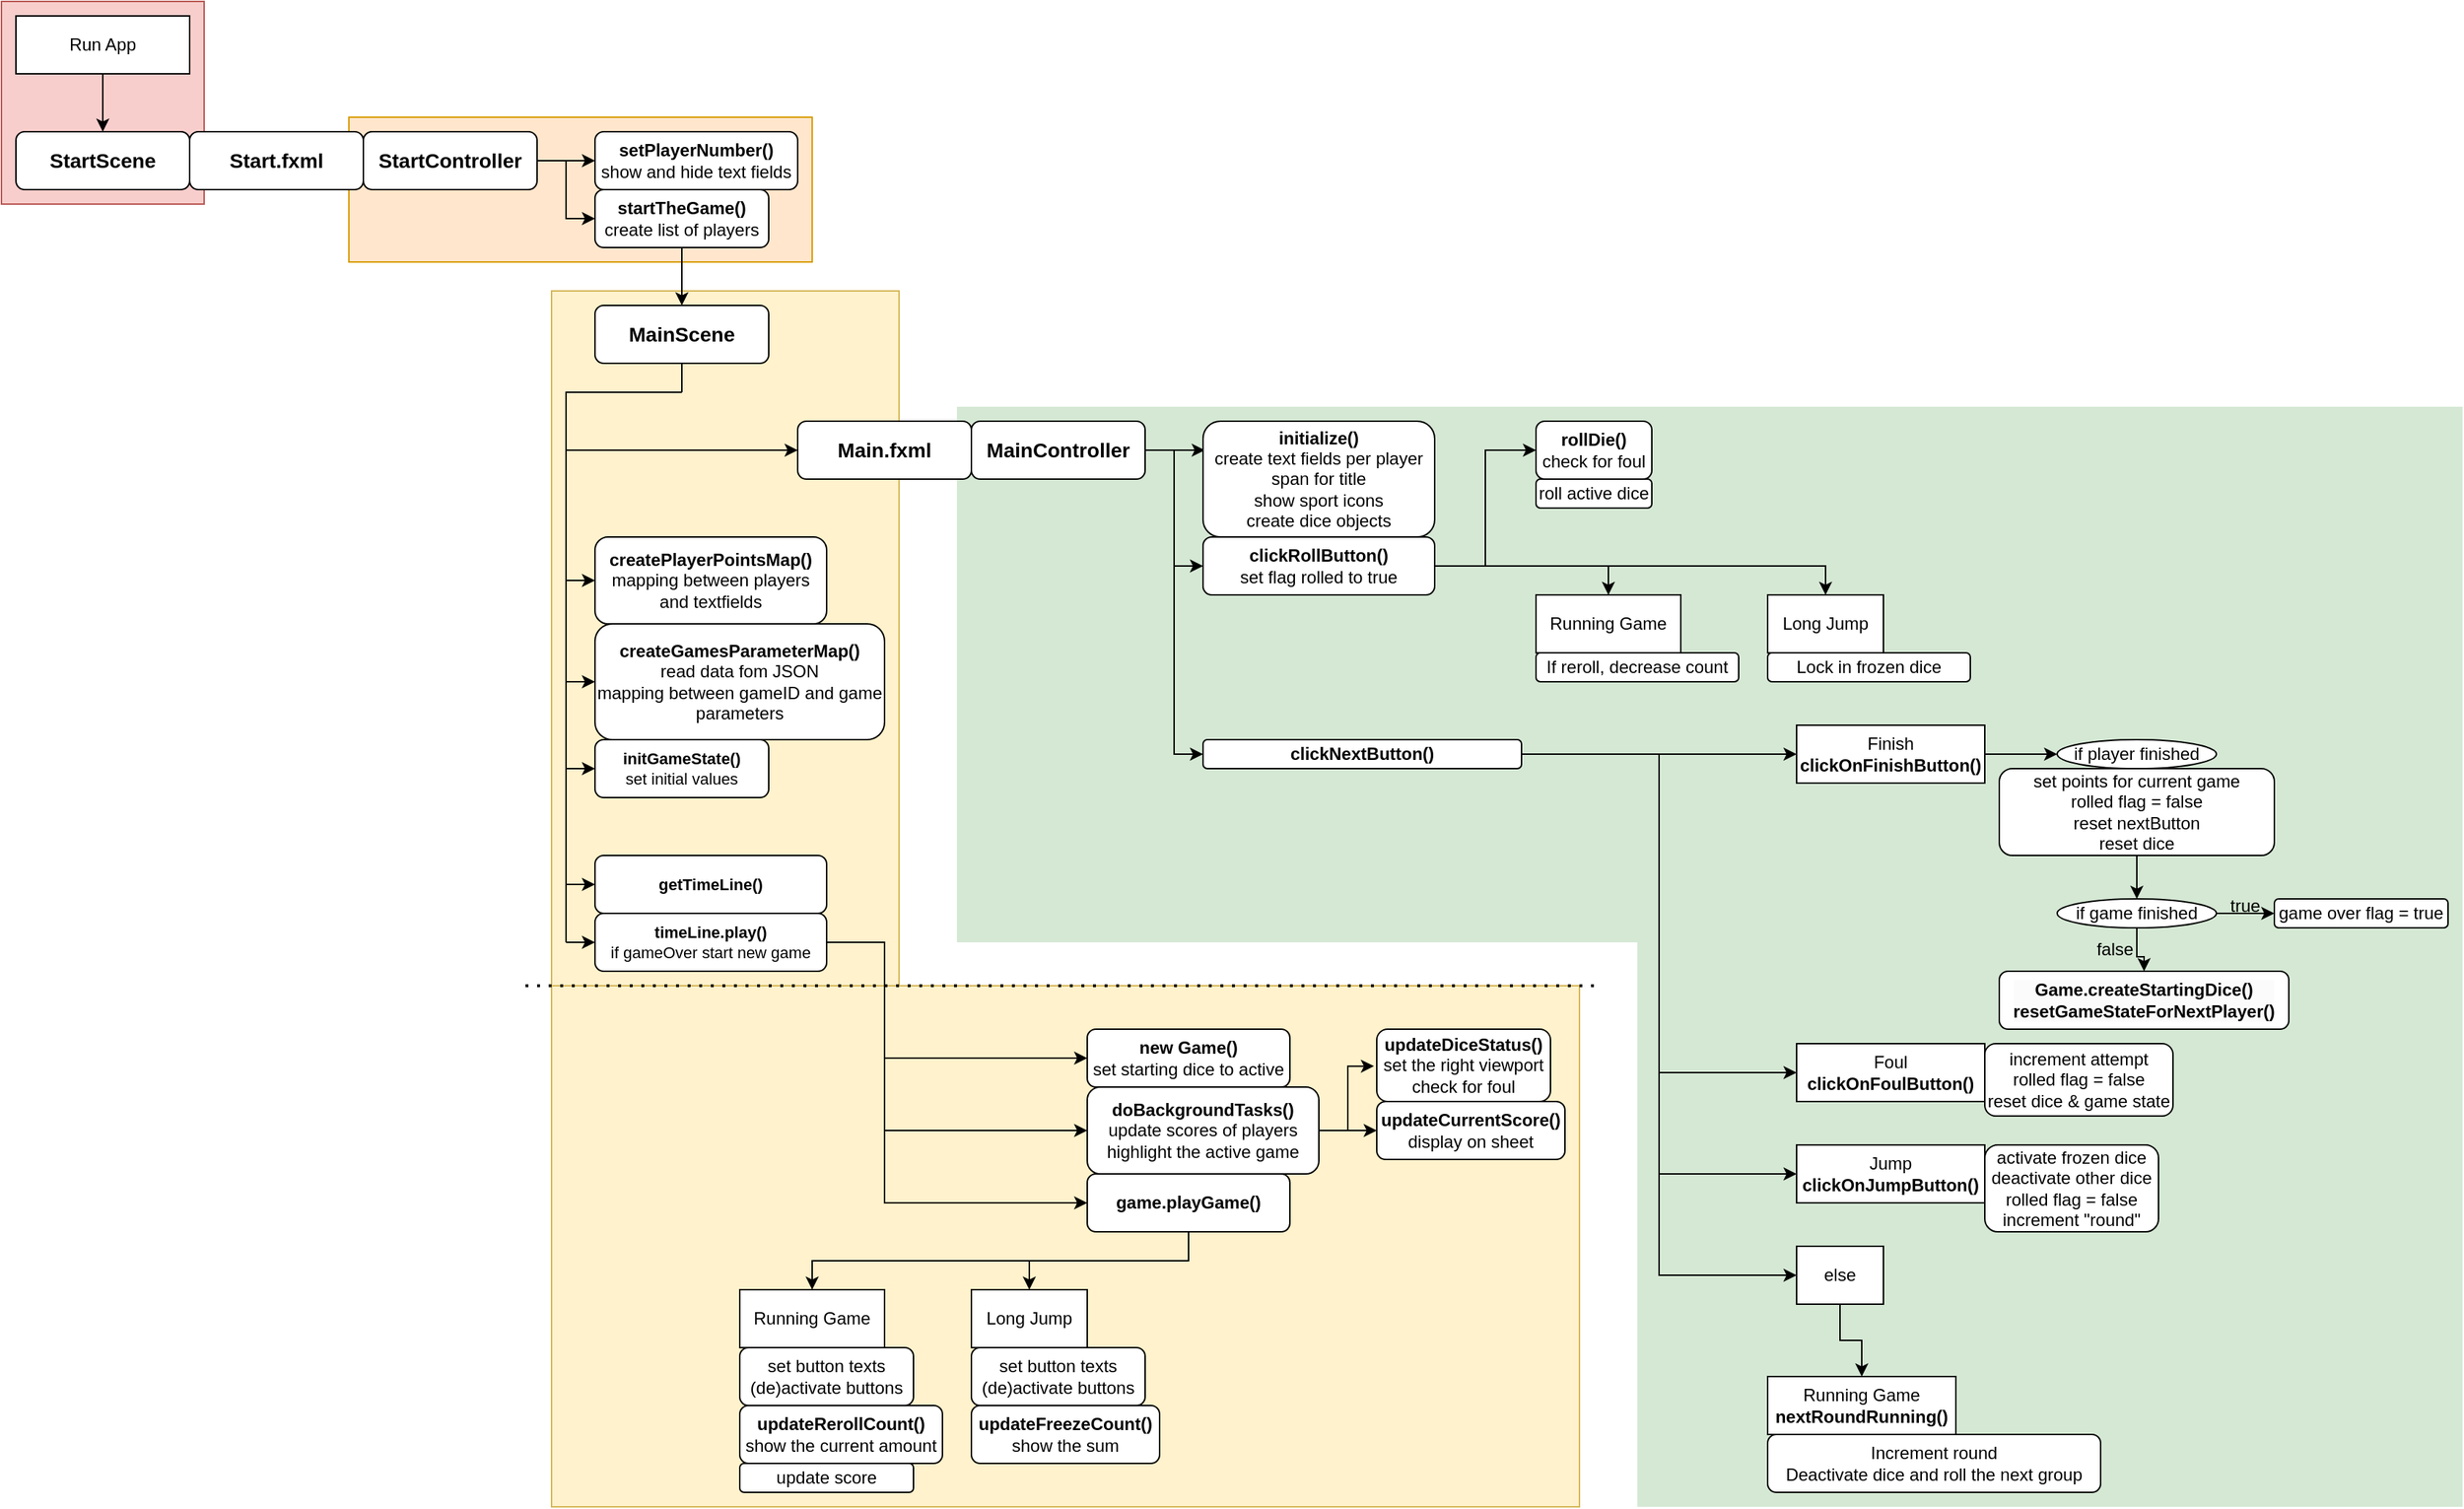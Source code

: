 <mxfile version="26.1.1">
  <diagram name="Seite-1" id="6Vc0wBuFbJIlMPBw90Qt">
    <mxGraphModel dx="531" dy="1482" grid="1" gridSize="10" guides="1" tooltips="1" connect="1" arrows="1" fold="1" page="1" pageScale="1" pageWidth="827" pageHeight="1169" math="0" shadow="0">
      <root>
        <mxCell id="0" />
        <mxCell id="1" parent="0" />
        <mxCell id="GKB8aEZ42a6z1bWmPTmd-64" value="" style="rounded=0;whiteSpace=wrap;html=1;strokeColor=none;fillColor=#d5e8d4;" vertex="1" parent="1">
          <mxGeometry x="1160" y="620" width="570" height="410" as="geometry" />
        </mxCell>
        <mxCell id="GKB8aEZ42a6z1bWmPTmd-26" value="" style="whiteSpace=wrap;html=1;strokeColor=#d6b656;fillColor=#fff2cc;" vertex="1" parent="1">
          <mxGeometry x="410" y="670" width="710" height="360" as="geometry" />
        </mxCell>
        <mxCell id="GKB8aEZ42a6z1bWmPTmd-24" value="" style="rounded=0;whiteSpace=wrap;html=1;strokeColor=none;fillColor=#d5e8d4;" vertex="1" parent="1">
          <mxGeometry x="690" y="270" width="1040" height="370" as="geometry" />
        </mxCell>
        <mxCell id="GKB8aEZ42a6z1bWmPTmd-23" value="" style="rounded=0;whiteSpace=wrap;html=1;strokeColor=#d79b00;fillColor=#ffe6cc;" vertex="1" parent="1">
          <mxGeometry x="270" y="70" width="320" height="100" as="geometry" />
        </mxCell>
        <mxCell id="GKB8aEZ42a6z1bWmPTmd-22" value="" style="whiteSpace=wrap;html=1;strokeColor=#d6b656;fillColor=#fff2cc;" vertex="1" parent="1">
          <mxGeometry x="410" y="190" width="240" height="480" as="geometry" />
        </mxCell>
        <mxCell id="GKB8aEZ42a6z1bWmPTmd-21" value="" style="whiteSpace=wrap;html=1;aspect=fixed;strokeColor=#b85450;fillColor=#f8cecc;" vertex="1" parent="1">
          <mxGeometry x="30" y="-10" width="140" height="140" as="geometry" />
        </mxCell>
        <mxCell id="WrUHhJQltbGNESHBkqDn-20" style="edgeStyle=orthogonalEdgeStyle;rounded=0;orthogonalLoop=1;jettySize=auto;html=1;exitX=0.5;exitY=1;exitDx=0;exitDy=0;entryX=0.5;entryY=0;entryDx=0;entryDy=0;" parent="1" source="WrUHhJQltbGNESHBkqDn-2" target="WrUHhJQltbGNESHBkqDn-3" edge="1">
          <mxGeometry relative="1" as="geometry" />
        </mxCell>
        <mxCell id="WrUHhJQltbGNESHBkqDn-2" value="Run App" style="rounded=0;whiteSpace=wrap;html=1;" parent="1" vertex="1">
          <mxGeometry x="40" width="120" height="40" as="geometry" />
        </mxCell>
        <mxCell id="WrUHhJQltbGNESHBkqDn-3" value="&lt;h3&gt;StartScene&lt;/h3&gt;" style="rounded=1;whiteSpace=wrap;html=1;" parent="1" vertex="1">
          <mxGeometry x="40" y="80" width="120" height="40" as="geometry" />
        </mxCell>
        <mxCell id="WrUHhJQltbGNESHBkqDn-4" value="&lt;h3&gt;Start.fxml&lt;/h3&gt;" style="rounded=1;whiteSpace=wrap;html=1;" parent="1" vertex="1">
          <mxGeometry x="160" y="80" width="120" height="40" as="geometry" />
        </mxCell>
        <mxCell id="WrUHhJQltbGNESHBkqDn-51" style="edgeStyle=orthogonalEdgeStyle;rounded=0;orthogonalLoop=1;jettySize=auto;html=1;exitX=1;exitY=0.5;exitDx=0;exitDy=0;entryX=0;entryY=0.5;entryDx=0;entryDy=0;" parent="1" source="WrUHhJQltbGNESHBkqDn-12" target="WrUHhJQltbGNESHBkqDn-17" edge="1">
          <mxGeometry relative="1" as="geometry" />
        </mxCell>
        <mxCell id="WrUHhJQltbGNESHBkqDn-52" style="edgeStyle=orthogonalEdgeStyle;rounded=0;orthogonalLoop=1;jettySize=auto;html=1;exitX=1;exitY=0.5;exitDx=0;exitDy=0;entryX=0;entryY=0.5;entryDx=0;entryDy=0;" parent="1" source="WrUHhJQltbGNESHBkqDn-12" target="WrUHhJQltbGNESHBkqDn-16" edge="1">
          <mxGeometry relative="1" as="geometry" />
        </mxCell>
        <mxCell id="WrUHhJQltbGNESHBkqDn-12" value="&lt;h3&gt;StartController&lt;/h3&gt;" style="rounded=1;whiteSpace=wrap;html=1;" parent="1" vertex="1">
          <mxGeometry x="280" y="80" width="120" height="40" as="geometry" />
        </mxCell>
        <mxCell id="WrUHhJQltbGNESHBkqDn-21" style="edgeStyle=orthogonalEdgeStyle;rounded=0;orthogonalLoop=1;jettySize=auto;html=1;exitX=0.5;exitY=1;exitDx=0;exitDy=0;entryX=0.5;entryY=0;entryDx=0;entryDy=0;" parent="1" source="WrUHhJQltbGNESHBkqDn-16" target="WrUHhJQltbGNESHBkqDn-18" edge="1">
          <mxGeometry relative="1" as="geometry" />
        </mxCell>
        <mxCell id="WrUHhJQltbGNESHBkqDn-16" value="&lt;b&gt;startTheGame()&lt;/b&gt;&lt;div&gt;create list of players&lt;/div&gt;" style="rounded=1;whiteSpace=wrap;html=1;" parent="1" vertex="1">
          <mxGeometry x="440" y="120" width="120" height="40" as="geometry" />
        </mxCell>
        <mxCell id="WrUHhJQltbGNESHBkqDn-17" value="&lt;b&gt;setPlayerNumber()&lt;/b&gt;&lt;div&gt;show and hide text fields&lt;/div&gt;" style="rounded=1;whiteSpace=wrap;html=1;" parent="1" vertex="1">
          <mxGeometry x="440" y="80" width="140" height="40" as="geometry" />
        </mxCell>
        <mxCell id="WrUHhJQltbGNESHBkqDn-18" value="&lt;h3&gt;MainScene&lt;/h3&gt;" style="rounded=1;whiteSpace=wrap;html=1;" parent="1" vertex="1">
          <mxGeometry x="440" y="200" width="120" height="40" as="geometry" />
        </mxCell>
        <mxCell id="WrUHhJQltbGNESHBkqDn-23" value="&lt;h3&gt;Main.fxml&lt;/h3&gt;" style="rounded=1;whiteSpace=wrap;html=1;" parent="1" vertex="1">
          <mxGeometry x="580" y="280" width="120" height="40" as="geometry" />
        </mxCell>
        <mxCell id="WrUHhJQltbGNESHBkqDn-44" style="edgeStyle=orthogonalEdgeStyle;rounded=0;orthogonalLoop=1;jettySize=auto;html=1;exitX=1;exitY=0.5;exitDx=0;exitDy=0;" parent="1" source="WrUHhJQltbGNESHBkqDn-27" edge="1">
          <mxGeometry relative="1" as="geometry">
            <mxPoint x="861.2" y="300.034" as="targetPoint" />
          </mxGeometry>
        </mxCell>
        <mxCell id="WrUHhJQltbGNESHBkqDn-47" style="edgeStyle=orthogonalEdgeStyle;rounded=0;orthogonalLoop=1;jettySize=auto;html=1;exitX=1;exitY=0.5;exitDx=0;exitDy=0;entryX=0;entryY=0.5;entryDx=0;entryDy=0;" parent="1" source="WrUHhJQltbGNESHBkqDn-27" target="WrUHhJQltbGNESHBkqDn-46" edge="1">
          <mxGeometry relative="1" as="geometry" />
        </mxCell>
        <mxCell id="GKB8aEZ42a6z1bWmPTmd-2" style="edgeStyle=orthogonalEdgeStyle;rounded=0;orthogonalLoop=1;jettySize=auto;html=1;entryX=0;entryY=0.5;entryDx=0;entryDy=0;" edge="1" parent="1" source="WrUHhJQltbGNESHBkqDn-27" target="GKB8aEZ42a6z1bWmPTmd-1">
          <mxGeometry relative="1" as="geometry" />
        </mxCell>
        <mxCell id="WrUHhJQltbGNESHBkqDn-27" value="&lt;h3&gt;MainController&lt;/h3&gt;" style="rounded=1;whiteSpace=wrap;html=1;" parent="1" vertex="1">
          <mxGeometry x="700" y="280" width="120" height="40" as="geometry" />
        </mxCell>
        <mxCell id="WrUHhJQltbGNESHBkqDn-28" value="&lt;font style=&quot;font-size: 12px;&quot;&gt;createPlayerPointsMap()&lt;/font&gt;&lt;div&gt;&lt;span style=&quot;font-weight: normal;&quot;&gt;&lt;font style=&quot;font-size: 12px;&quot;&gt;mapping between players and textfields&lt;/font&gt;&lt;/span&gt;&lt;/div&gt;" style="rounded=1;whiteSpace=wrap;html=1;fontSize=11;fontStyle=1" parent="1" vertex="1">
          <mxGeometry x="440" y="360" width="160" height="60" as="geometry" />
        </mxCell>
        <mxCell id="WrUHhJQltbGNESHBkqDn-29" value="createGamesParameterMap()&lt;div&gt;&lt;span style=&quot;font-weight: normal;&quot;&gt;read data fom JSON&lt;/span&gt;&lt;/div&gt;&lt;div&gt;&lt;span style=&quot;font-weight: normal;&quot;&gt;mapping between gameID and game parameters&lt;/span&gt;&lt;/div&gt;" style="rounded=1;whiteSpace=wrap;html=1;fontSize=12;fontStyle=1" parent="1" vertex="1">
          <mxGeometry x="440" y="420" width="200" height="80" as="geometry" />
        </mxCell>
        <mxCell id="WrUHhJQltbGNESHBkqDn-30" value="initGameState()&lt;div&gt;&lt;span style=&quot;font-weight: normal;&quot;&gt;set initial values&lt;/span&gt;&lt;/div&gt;" style="rounded=1;whiteSpace=wrap;html=1;fontSize=11;fontStyle=1" parent="1" vertex="1">
          <mxGeometry x="440" y="500" width="120" height="40" as="geometry" />
        </mxCell>
        <mxCell id="WrUHhJQltbGNESHBkqDn-31" value="" style="endArrow=classic;html=1;rounded=0;entryX=0;entryY=0.5;entryDx=0;entryDy=0;" parent="1" target="WrUHhJQltbGNESHBkqDn-30" edge="1">
          <mxGeometry width="50" height="50" relative="1" as="geometry">
            <mxPoint x="500" y="260" as="sourcePoint" />
            <mxPoint x="440" y="500" as="targetPoint" />
            <Array as="points">
              <mxPoint x="420" y="260" />
              <mxPoint x="420" y="520" />
            </Array>
          </mxGeometry>
        </mxCell>
        <mxCell id="WrUHhJQltbGNESHBkqDn-33" value="" style="endArrow=classic;html=1;rounded=0;entryX=0;entryY=0.5;entryDx=0;entryDy=0;" parent="1" target="WrUHhJQltbGNESHBkqDn-28" edge="1">
          <mxGeometry width="50" height="50" relative="1" as="geometry">
            <mxPoint x="420" y="390" as="sourcePoint" />
            <mxPoint x="470" y="290" as="targetPoint" />
          </mxGeometry>
        </mxCell>
        <mxCell id="WrUHhJQltbGNESHBkqDn-35" value="getTimeLine()" style="rounded=1;whiteSpace=wrap;html=1;fontSize=11;fontStyle=1" parent="1" vertex="1">
          <mxGeometry x="440" y="580" width="160" height="40" as="geometry" />
        </mxCell>
        <mxCell id="WrUHhJQltbGNESHBkqDn-65" style="edgeStyle=orthogonalEdgeStyle;rounded=0;orthogonalLoop=1;jettySize=auto;html=1;entryX=0;entryY=0.5;entryDx=0;entryDy=0;exitX=1;exitY=0.5;exitDx=0;exitDy=0;" parent="1" source="WrUHhJQltbGNESHBkqDn-36" target="WrUHhJQltbGNESHBkqDn-55" edge="1">
          <mxGeometry relative="1" as="geometry">
            <mxPoint x="600" y="680" as="sourcePoint" />
            <Array as="points">
              <mxPoint x="640" y="640" />
              <mxPoint x="640" y="720" />
            </Array>
          </mxGeometry>
        </mxCell>
        <mxCell id="WrUHhJQltbGNESHBkqDn-66" style="edgeStyle=orthogonalEdgeStyle;rounded=0;orthogonalLoop=1;jettySize=auto;html=1;entryX=0;entryY=0.5;entryDx=0;entryDy=0;exitX=1;exitY=0.5;exitDx=0;exitDy=0;" parent="1" source="WrUHhJQltbGNESHBkqDn-36" target="WrUHhJQltbGNESHBkqDn-53" edge="1">
          <mxGeometry relative="1" as="geometry">
            <mxPoint x="600" y="680" as="sourcePoint" />
            <Array as="points">
              <mxPoint x="640" y="640" />
              <mxPoint x="640" y="770" />
            </Array>
          </mxGeometry>
        </mxCell>
        <mxCell id="WrUHhJQltbGNESHBkqDn-67" style="edgeStyle=orthogonalEdgeStyle;rounded=0;orthogonalLoop=1;jettySize=auto;html=1;entryX=0;entryY=0.5;entryDx=0;entryDy=0;exitX=1;exitY=0.5;exitDx=0;exitDy=0;" parent="1" source="WrUHhJQltbGNESHBkqDn-36" target="WrUHhJQltbGNESHBkqDn-58" edge="1">
          <mxGeometry relative="1" as="geometry">
            <mxPoint x="600" y="680" as="sourcePoint" />
            <Array as="points">
              <mxPoint x="640" y="640" />
              <mxPoint x="640" y="820" />
            </Array>
          </mxGeometry>
        </mxCell>
        <mxCell id="WrUHhJQltbGNESHBkqDn-36" value="timeLine.play()&lt;div&gt;&lt;span style=&quot;font-weight: 400;&quot;&gt;if gameOver start new game&lt;/span&gt;&lt;/div&gt;" style="rounded=1;whiteSpace=wrap;html=1;fontSize=11;fontStyle=1" parent="1" vertex="1">
          <mxGeometry x="440" y="620" width="160" height="40" as="geometry" />
        </mxCell>
        <mxCell id="WrUHhJQltbGNESHBkqDn-37" value="" style="endArrow=none;html=1;rounded=0;" parent="1" edge="1">
          <mxGeometry width="50" height="50" relative="1" as="geometry">
            <mxPoint x="420" y="640" as="sourcePoint" />
            <mxPoint x="420" y="520" as="targetPoint" />
          </mxGeometry>
        </mxCell>
        <mxCell id="WrUHhJQltbGNESHBkqDn-38" value="" style="endArrow=classic;html=1;rounded=0;entryX=0;entryY=0.5;entryDx=0;entryDy=0;" parent="1" target="WrUHhJQltbGNESHBkqDn-36" edge="1">
          <mxGeometry width="50" height="50" relative="1" as="geometry">
            <mxPoint x="420" y="640" as="sourcePoint" />
            <mxPoint x="450" y="450" as="targetPoint" />
          </mxGeometry>
        </mxCell>
        <mxCell id="WrUHhJQltbGNESHBkqDn-39" value="" style="endArrow=classic;html=1;rounded=0;entryX=0;entryY=0.5;entryDx=0;entryDy=0;" parent="1" target="WrUHhJQltbGNESHBkqDn-35" edge="1">
          <mxGeometry width="50" height="50" relative="1" as="geometry">
            <mxPoint x="420" y="600" as="sourcePoint" />
            <mxPoint x="460" y="460" as="targetPoint" />
          </mxGeometry>
        </mxCell>
        <mxCell id="WrUHhJQltbGNESHBkqDn-40" value="" style="endArrow=classic;html=1;rounded=0;entryX=0;entryY=0.5;entryDx=0;entryDy=0;" parent="1" target="WrUHhJQltbGNESHBkqDn-23" edge="1">
          <mxGeometry width="50" height="50" relative="1" as="geometry">
            <mxPoint x="420" y="300" as="sourcePoint" />
            <mxPoint x="450" y="350" as="targetPoint" />
          </mxGeometry>
        </mxCell>
        <mxCell id="WrUHhJQltbGNESHBkqDn-41" value="" style="endArrow=none;html=1;rounded=0;entryX=0.5;entryY=1;entryDx=0;entryDy=0;" parent="1" target="WrUHhJQltbGNESHBkqDn-18" edge="1">
          <mxGeometry width="50" height="50" relative="1" as="geometry">
            <mxPoint x="500" y="260" as="sourcePoint" />
            <mxPoint x="620" y="240.0" as="targetPoint" />
            <Array as="points" />
          </mxGeometry>
        </mxCell>
        <mxCell id="WrUHhJQltbGNESHBkqDn-45" value="&lt;b&gt;initialize()&lt;/b&gt;&lt;br&gt;create text fields per player&lt;br&gt;span for title&lt;br&gt;show sport icons&lt;div&gt;create dice objects&lt;/div&gt;" style="rounded=1;whiteSpace=wrap;html=1;spacing=0;" parent="1" vertex="1">
          <mxGeometry x="860" y="280" width="160" height="80" as="geometry" />
        </mxCell>
        <mxCell id="WrUHhJQltbGNESHBkqDn-74" style="edgeStyle=orthogonalEdgeStyle;rounded=0;orthogonalLoop=1;jettySize=auto;html=1;entryX=0.5;entryY=0;entryDx=0;entryDy=0;" parent="1" source="WrUHhJQltbGNESHBkqDn-46" target="WrUHhJQltbGNESHBkqDn-72" edge="1">
          <mxGeometry relative="1" as="geometry" />
        </mxCell>
        <mxCell id="WrUHhJQltbGNESHBkqDn-95" style="edgeStyle=orthogonalEdgeStyle;rounded=0;orthogonalLoop=1;jettySize=auto;html=1;entryX=0;entryY=0.5;entryDx=0;entryDy=0;" parent="1" source="WrUHhJQltbGNESHBkqDn-46" target="WrUHhJQltbGNESHBkqDn-96" edge="1">
          <mxGeometry relative="1" as="geometry" />
        </mxCell>
        <mxCell id="GKB8aEZ42a6z1bWmPTmd-35" style="edgeStyle=orthogonalEdgeStyle;rounded=0;orthogonalLoop=1;jettySize=auto;html=1;exitX=1;exitY=0.5;exitDx=0;exitDy=0;entryX=0.5;entryY=0;entryDx=0;entryDy=0;" edge="1" parent="1" source="WrUHhJQltbGNESHBkqDn-46" target="GKB8aEZ42a6z1bWmPTmd-34">
          <mxGeometry relative="1" as="geometry" />
        </mxCell>
        <mxCell id="WrUHhJQltbGNESHBkqDn-46" value="&lt;b&gt;clickRollButton()&lt;/b&gt;&lt;br&gt;set flag rolled to true" style="rounded=1;whiteSpace=wrap;html=1;spacing=0;" parent="1" vertex="1">
          <mxGeometry x="860" y="360" width="160" height="40" as="geometry" />
        </mxCell>
        <mxCell id="WrUHhJQltbGNESHBkqDn-50" value="" style="endArrow=classic;html=1;rounded=0;entryX=0;entryY=0.5;entryDx=0;entryDy=0;" parent="1" target="WrUHhJQltbGNESHBkqDn-29" edge="1">
          <mxGeometry width="50" height="50" relative="1" as="geometry">
            <mxPoint x="420" y="460" as="sourcePoint" />
            <mxPoint x="450" y="570" as="targetPoint" />
          </mxGeometry>
        </mxCell>
        <mxCell id="WrUHhJQltbGNESHBkqDn-100" style="edgeStyle=orthogonalEdgeStyle;rounded=0;orthogonalLoop=1;jettySize=auto;html=1;entryX=0;entryY=0.5;entryDx=0;entryDy=0;" parent="1" source="WrUHhJQltbGNESHBkqDn-53" target="WrUHhJQltbGNESHBkqDn-97" edge="1">
          <mxGeometry relative="1" as="geometry" />
        </mxCell>
        <mxCell id="WrUHhJQltbGNESHBkqDn-53" value="doBackgroundTasks()&lt;div&gt;&lt;span style=&quot;font-weight: 400;&quot;&gt;update scores of players&lt;/span&gt;&lt;/div&gt;&lt;div&gt;&lt;span style=&quot;font-weight: 400;&quot;&gt;highlight the active game&lt;/span&gt;&lt;/div&gt;" style="rounded=1;whiteSpace=wrap;html=1;fontStyle=1" parent="1" vertex="1">
          <mxGeometry x="780" y="740" width="160" height="60" as="geometry" />
        </mxCell>
        <mxCell id="WrUHhJQltbGNESHBkqDn-55" value="new Game()&lt;div&gt;&lt;span style=&quot;font-weight: normal;&quot;&gt;set starting dice to active&lt;/span&gt;&lt;/div&gt;" style="rounded=1;whiteSpace=wrap;html=1;fontStyle=1" parent="1" vertex="1">
          <mxGeometry x="780" y="700" width="140" height="40" as="geometry" />
        </mxCell>
        <mxCell id="WrUHhJQltbGNESHBkqDn-82" style="edgeStyle=orthogonalEdgeStyle;rounded=0;orthogonalLoop=1;jettySize=auto;html=1;entryX=0.5;entryY=0;entryDx=0;entryDy=0;" parent="1" source="WrUHhJQltbGNESHBkqDn-58" target="WrUHhJQltbGNESHBkqDn-71" edge="1">
          <mxGeometry relative="1" as="geometry">
            <Array as="points">
              <mxPoint x="850" y="860" />
              <mxPoint x="590" y="860" />
            </Array>
          </mxGeometry>
        </mxCell>
        <mxCell id="GKB8aEZ42a6z1bWmPTmd-29" style="edgeStyle=orthogonalEdgeStyle;rounded=0;orthogonalLoop=1;jettySize=auto;html=1;entryX=0.5;entryY=0;entryDx=0;entryDy=0;" edge="1" parent="1" source="WrUHhJQltbGNESHBkqDn-58" target="GKB8aEZ42a6z1bWmPTmd-28">
          <mxGeometry relative="1" as="geometry" />
        </mxCell>
        <mxCell id="WrUHhJQltbGNESHBkqDn-58" value="game.playGame()" style="rounded=1;whiteSpace=wrap;html=1;fontStyle=1" parent="1" vertex="1">
          <mxGeometry x="780" y="800" width="140" height="40" as="geometry" />
        </mxCell>
        <mxCell id="WrUHhJQltbGNESHBkqDn-60" value="&lt;b&gt;updateDiceStatus()&lt;/b&gt;&lt;div&gt;set the right viewport&lt;/div&gt;&lt;div&gt;check for foul&lt;/div&gt;" style="rounded=1;whiteSpace=wrap;html=1;" parent="1" vertex="1">
          <mxGeometry x="980" y="700" width="120" height="50" as="geometry" />
        </mxCell>
        <mxCell id="WrUHhJQltbGNESHBkqDn-71" value="Running Game" style="rounded=0;whiteSpace=wrap;html=1;" parent="1" vertex="1">
          <mxGeometry x="540" y="880" width="100" height="40" as="geometry" />
        </mxCell>
        <mxCell id="WrUHhJQltbGNESHBkqDn-72" value="Running Game" style="rounded=0;whiteSpace=wrap;html=1;" parent="1" vertex="1">
          <mxGeometry x="1090" y="400" width="100" height="40" as="geometry" />
        </mxCell>
        <mxCell id="WrUHhJQltbGNESHBkqDn-76" value="If reroll, decrease count" style="rounded=1;whiteSpace=wrap;html=1;" parent="1" vertex="1">
          <mxGeometry x="1090" y="440" width="140" height="20" as="geometry" />
        </mxCell>
        <mxCell id="WrUHhJQltbGNESHBkqDn-89" value="&lt;b&gt;updateRerollCount()&lt;/b&gt;&lt;div&gt;show the current amount&lt;/div&gt;" style="rounded=1;whiteSpace=wrap;html=1;" parent="1" vertex="1">
          <mxGeometry x="540" y="960" width="140" height="40" as="geometry" />
        </mxCell>
        <mxCell id="WrUHhJQltbGNESHBkqDn-92" value="roll active dice" style="rounded=1;whiteSpace=wrap;html=1;" parent="1" vertex="1">
          <mxGeometry x="1090" y="320" width="80" height="20" as="geometry" />
        </mxCell>
        <mxCell id="WrUHhJQltbGNESHBkqDn-96" value="&lt;b&gt;rollDie()&lt;/b&gt;&lt;div&gt;check for foul&lt;/div&gt;" style="rounded=1;whiteSpace=wrap;html=1;" parent="1" vertex="1">
          <mxGeometry x="1090" y="280" width="80" height="40" as="geometry" />
        </mxCell>
        <mxCell id="WrUHhJQltbGNESHBkqDn-97" value="&lt;b&gt;updateCurrentScore()&lt;/b&gt;&lt;div&gt;display on sheet&lt;/div&gt;" style="rounded=1;whiteSpace=wrap;html=1;" parent="1" vertex="1">
          <mxGeometry x="980" y="750" width="130" height="40" as="geometry" />
        </mxCell>
        <mxCell id="WrUHhJQltbGNESHBkqDn-98" style="edgeStyle=orthogonalEdgeStyle;rounded=0;orthogonalLoop=1;jettySize=auto;html=1;entryX=-0.016;entryY=0.511;entryDx=0;entryDy=0;entryPerimeter=0;" parent="1" source="WrUHhJQltbGNESHBkqDn-53" target="WrUHhJQltbGNESHBkqDn-60" edge="1">
          <mxGeometry relative="1" as="geometry" />
        </mxCell>
        <mxCell id="WrUHhJQltbGNESHBkqDn-105" value="update score" style="rounded=1;whiteSpace=wrap;html=1;" parent="1" vertex="1">
          <mxGeometry x="540" y="1000" width="120" height="20" as="geometry" />
        </mxCell>
        <mxCell id="GKB8aEZ42a6z1bWmPTmd-52" style="edgeStyle=orthogonalEdgeStyle;rounded=0;orthogonalLoop=1;jettySize=auto;html=1;entryX=0;entryY=0.5;entryDx=0;entryDy=0;" edge="1" parent="1" source="GKB8aEZ42a6z1bWmPTmd-1" target="GKB8aEZ42a6z1bWmPTmd-37">
          <mxGeometry relative="1" as="geometry" />
        </mxCell>
        <mxCell id="GKB8aEZ42a6z1bWmPTmd-53" style="edgeStyle=orthogonalEdgeStyle;rounded=0;orthogonalLoop=1;jettySize=auto;html=1;entryX=0;entryY=0.5;entryDx=0;entryDy=0;" edge="1" parent="1" source="GKB8aEZ42a6z1bWmPTmd-1" target="GKB8aEZ42a6z1bWmPTmd-38">
          <mxGeometry relative="1" as="geometry" />
        </mxCell>
        <mxCell id="GKB8aEZ42a6z1bWmPTmd-56" style="edgeStyle=orthogonalEdgeStyle;rounded=0;orthogonalLoop=1;jettySize=auto;html=1;exitX=1;exitY=0.5;exitDx=0;exitDy=0;entryX=0;entryY=0.5;entryDx=0;entryDy=0;" edge="1" parent="1" source="GKB8aEZ42a6z1bWmPTmd-1" target="GKB8aEZ42a6z1bWmPTmd-55">
          <mxGeometry relative="1" as="geometry" />
        </mxCell>
        <mxCell id="GKB8aEZ42a6z1bWmPTmd-58" style="edgeStyle=orthogonalEdgeStyle;rounded=0;orthogonalLoop=1;jettySize=auto;html=1;exitX=1;exitY=0.5;exitDx=0;exitDy=0;entryX=0;entryY=0.5;entryDx=0;entryDy=0;" edge="1" parent="1" source="GKB8aEZ42a6z1bWmPTmd-1" target="GKB8aEZ42a6z1bWmPTmd-40">
          <mxGeometry relative="1" as="geometry" />
        </mxCell>
        <mxCell id="GKB8aEZ42a6z1bWmPTmd-1" value="&lt;b&gt;clickNextButton()&lt;/b&gt;" style="rounded=1;whiteSpace=wrap;html=1;spacing=0;" vertex="1" parent="1">
          <mxGeometry x="860" y="500" width="220" height="20" as="geometry" />
        </mxCell>
        <mxCell id="GKB8aEZ42a6z1bWmPTmd-8" value="Increment round&lt;br&gt;Deactivate dice and roll the next group" style="rounded=1;whiteSpace=wrap;html=1;" vertex="1" parent="1">
          <mxGeometry x="1250" y="980" width="230" height="40" as="geometry" />
        </mxCell>
        <mxCell id="GKB8aEZ42a6z1bWmPTmd-11" value="if player finished" style="ellipse;whiteSpace=wrap;html=1;" vertex="1" parent="1">
          <mxGeometry x="1450" y="500" width="110" height="20" as="geometry" />
        </mxCell>
        <mxCell id="GKB8aEZ42a6z1bWmPTmd-48" style="edgeStyle=orthogonalEdgeStyle;rounded=0;orthogonalLoop=1;jettySize=auto;html=1;entryX=0;entryY=0.5;entryDx=0;entryDy=0;" edge="1" parent="1" source="GKB8aEZ42a6z1bWmPTmd-12" target="GKB8aEZ42a6z1bWmPTmd-14">
          <mxGeometry relative="1" as="geometry" />
        </mxCell>
        <mxCell id="GKB8aEZ42a6z1bWmPTmd-50" style="edgeStyle=orthogonalEdgeStyle;rounded=0;orthogonalLoop=1;jettySize=auto;html=1;entryX=0.5;entryY=0;entryDx=0;entryDy=0;" edge="1" parent="1" source="GKB8aEZ42a6z1bWmPTmd-12" target="GKB8aEZ42a6z1bWmPTmd-16">
          <mxGeometry relative="1" as="geometry" />
        </mxCell>
        <mxCell id="GKB8aEZ42a6z1bWmPTmd-12" value="if game finished" style="ellipse;whiteSpace=wrap;html=1;" vertex="1" parent="1">
          <mxGeometry x="1450" y="610" width="110" height="20" as="geometry" />
        </mxCell>
        <mxCell id="GKB8aEZ42a6z1bWmPTmd-47" style="edgeStyle=orthogonalEdgeStyle;rounded=0;orthogonalLoop=1;jettySize=auto;html=1;entryX=0.5;entryY=0;entryDx=0;entryDy=0;" edge="1" parent="1" source="GKB8aEZ42a6z1bWmPTmd-13" target="GKB8aEZ42a6z1bWmPTmd-12">
          <mxGeometry relative="1" as="geometry" />
        </mxCell>
        <mxCell id="GKB8aEZ42a6z1bWmPTmd-13" value="set points for current game&lt;div&gt;rolled flag = false&lt;/div&gt;&lt;div&gt;reset nextButton&lt;/div&gt;&lt;div&gt;reset dice&lt;/div&gt;" style="rounded=1;whiteSpace=wrap;html=1;" vertex="1" parent="1">
          <mxGeometry x="1410" y="520" width="190" height="60" as="geometry" />
        </mxCell>
        <mxCell id="GKB8aEZ42a6z1bWmPTmd-14" value="&lt;div&gt;game over flag = true&lt;/div&gt;" style="rounded=1;whiteSpace=wrap;html=1;" vertex="1" parent="1">
          <mxGeometry x="1600" y="610" width="120" height="20" as="geometry" />
        </mxCell>
        <mxCell id="GKB8aEZ42a6z1bWmPTmd-16" value="&lt;div style=&quot;forced-color-adjust: none; color: rgb(0, 0, 0); font-family: Helvetica; font-size: 12px; font-style: normal; font-variant-ligatures: normal; font-variant-caps: normal; font-weight: 400; letter-spacing: normal; orphans: 2; text-align: center; text-indent: 0px; text-transform: none; widows: 2; word-spacing: 0px; -webkit-text-stroke-width: 0px; white-space: normal; background-color: rgb(251, 251, 251); text-decoration-thickness: initial; text-decoration-style: initial; text-decoration-color: initial;&quot;&gt;&lt;b&gt;Game.createStartingDice()&lt;/b&gt;&lt;/div&gt;&lt;div style=&quot;forced-color-adjust: none; color: rgb(0, 0, 0); font-family: Helvetica; font-size: 12px; font-style: normal; font-variant-ligatures: normal; font-variant-caps: normal; font-weight: 400; letter-spacing: normal; orphans: 2; text-align: center; text-indent: 0px; text-transform: none; widows: 2; word-spacing: 0px; -webkit-text-stroke-width: 0px; white-space: normal; background-color: rgb(251, 251, 251); text-decoration-thickness: initial; text-decoration-style: initial; text-decoration-color: initial;&quot;&gt;&lt;b style=&quot;forced-color-adjust: none;&quot;&gt;resetGameStateForNextPlayer()&lt;/b&gt;&lt;/div&gt;" style="rounded=1;whiteSpace=wrap;html=1;" vertex="1" parent="1">
          <mxGeometry x="1410" y="660" width="200" height="40" as="geometry" />
        </mxCell>
        <mxCell id="WrUHhJQltbGNESHBkqDn-63" value="" style="endArrow=none;dashed=1;html=1;dashPattern=1 3;strokeWidth=2;rounded=0;" parent="1" edge="1">
          <mxGeometry width="50" height="50" relative="1" as="geometry">
            <mxPoint x="1130" y="670" as="sourcePoint" />
            <mxPoint x="390" y="670" as="targetPoint" />
          </mxGeometry>
        </mxCell>
        <mxCell id="GKB8aEZ42a6z1bWmPTmd-28" value="Long Jump" style="rounded=0;whiteSpace=wrap;html=1;" vertex="1" parent="1">
          <mxGeometry x="700" y="880" width="80" height="40" as="geometry" />
        </mxCell>
        <mxCell id="GKB8aEZ42a6z1bWmPTmd-30" value="set button texts&lt;div&gt;(de)activate buttons&lt;/div&gt;" style="rounded=1;whiteSpace=wrap;html=1;" vertex="1" parent="1">
          <mxGeometry x="700" y="920" width="120" height="40" as="geometry" />
        </mxCell>
        <mxCell id="GKB8aEZ42a6z1bWmPTmd-31" value="set button texts&lt;div&gt;(de)activate buttons&lt;/div&gt;" style="rounded=1;whiteSpace=wrap;html=1;" vertex="1" parent="1">
          <mxGeometry x="540" y="920" width="120" height="40" as="geometry" />
        </mxCell>
        <mxCell id="GKB8aEZ42a6z1bWmPTmd-32" value="&lt;div&gt;&lt;b&gt;updateFreezeCount()&lt;/b&gt;&lt;/div&gt;&lt;div&gt;show the sum&lt;/div&gt;" style="rounded=1;whiteSpace=wrap;html=1;" vertex="1" parent="1">
          <mxGeometry x="700" y="960" width="130" height="40" as="geometry" />
        </mxCell>
        <mxCell id="GKB8aEZ42a6z1bWmPTmd-34" value="Long Jump" style="rounded=0;whiteSpace=wrap;html=1;" vertex="1" parent="1">
          <mxGeometry x="1250" y="400" width="80" height="40" as="geometry" />
        </mxCell>
        <mxCell id="GKB8aEZ42a6z1bWmPTmd-36" value="Lock in frozen dice" style="rounded=1;whiteSpace=wrap;html=1;" vertex="1" parent="1">
          <mxGeometry x="1250" y="440" width="140" height="20" as="geometry" />
        </mxCell>
        <mxCell id="GKB8aEZ42a6z1bWmPTmd-43" style="edgeStyle=orthogonalEdgeStyle;rounded=0;orthogonalLoop=1;jettySize=auto;html=1;exitX=1;exitY=0.5;exitDx=0;exitDy=0;entryX=0;entryY=0.5;entryDx=0;entryDy=0;" edge="1" parent="1" source="GKB8aEZ42a6z1bWmPTmd-37" target="GKB8aEZ42a6z1bWmPTmd-11">
          <mxGeometry relative="1" as="geometry" />
        </mxCell>
        <mxCell id="GKB8aEZ42a6z1bWmPTmd-37" value="Finish&lt;div&gt;&lt;b&gt;clickOnFinishButton()&lt;/b&gt;&lt;/div&gt;" style="rounded=0;whiteSpace=wrap;html=1;" vertex="1" parent="1">
          <mxGeometry x="1270" y="490" width="130" height="40" as="geometry" />
        </mxCell>
        <mxCell id="GKB8aEZ42a6z1bWmPTmd-38" value="Foul&lt;div&gt;&lt;b&gt;clickOnFoulButton()&lt;/b&gt;&lt;/div&gt;" style="rounded=0;whiteSpace=wrap;html=1;" vertex="1" parent="1">
          <mxGeometry x="1270" y="710" width="130" height="40" as="geometry" />
        </mxCell>
        <mxCell id="GKB8aEZ42a6z1bWmPTmd-61" style="edgeStyle=orthogonalEdgeStyle;rounded=0;orthogonalLoop=1;jettySize=auto;html=1;" edge="1" parent="1" source="GKB8aEZ42a6z1bWmPTmd-40" target="GKB8aEZ42a6z1bWmPTmd-60">
          <mxGeometry relative="1" as="geometry" />
        </mxCell>
        <mxCell id="GKB8aEZ42a6z1bWmPTmd-40" value="else" style="rounded=0;whiteSpace=wrap;html=1;" vertex="1" parent="1">
          <mxGeometry x="1270" y="850" width="60" height="40" as="geometry" />
        </mxCell>
        <mxCell id="GKB8aEZ42a6z1bWmPTmd-49" value="true" style="text;html=1;align=center;verticalAlign=middle;whiteSpace=wrap;rounded=0;" vertex="1" parent="1">
          <mxGeometry x="1550" y="600" width="60" height="30" as="geometry" />
        </mxCell>
        <mxCell id="GKB8aEZ42a6z1bWmPTmd-51" value="false" style="text;html=1;align=center;verticalAlign=middle;whiteSpace=wrap;rounded=0;" vertex="1" parent="1">
          <mxGeometry x="1460" y="630" width="60" height="30" as="geometry" />
        </mxCell>
        <mxCell id="GKB8aEZ42a6z1bWmPTmd-54" value="increment attempt&lt;div&gt;rolled flag = false&lt;/div&gt;&lt;div&gt;reset dice &amp;amp; game state&lt;/div&gt;" style="rounded=1;whiteSpace=wrap;html=1;" vertex="1" parent="1">
          <mxGeometry x="1400" y="710" width="130" height="50" as="geometry" />
        </mxCell>
        <mxCell id="GKB8aEZ42a6z1bWmPTmd-55" value="Jump&lt;div&gt;&lt;b&gt;clickOnJumpButton()&lt;/b&gt;&lt;/div&gt;" style="rounded=0;whiteSpace=wrap;html=1;" vertex="1" parent="1">
          <mxGeometry x="1270" y="780" width="130" height="40" as="geometry" />
        </mxCell>
        <mxCell id="GKB8aEZ42a6z1bWmPTmd-57" value="activate frozen dice&lt;div&gt;deactivate other dice&lt;/div&gt;&lt;div&gt;rolled flag = false&lt;/div&gt;&lt;div&gt;increment &quot;round&quot;&lt;/div&gt;" style="rounded=1;whiteSpace=wrap;html=1;" vertex="1" parent="1">
          <mxGeometry x="1400" y="780" width="120" height="60" as="geometry" />
        </mxCell>
        <mxCell id="GKB8aEZ42a6z1bWmPTmd-60" value="Running Game&lt;div&gt;&lt;b&gt;nextRoundRunning()&lt;/b&gt;&lt;/div&gt;" style="rounded=0;whiteSpace=wrap;html=1;" vertex="1" parent="1">
          <mxGeometry x="1250" y="940" width="130" height="40" as="geometry" />
        </mxCell>
      </root>
    </mxGraphModel>
  </diagram>
</mxfile>
